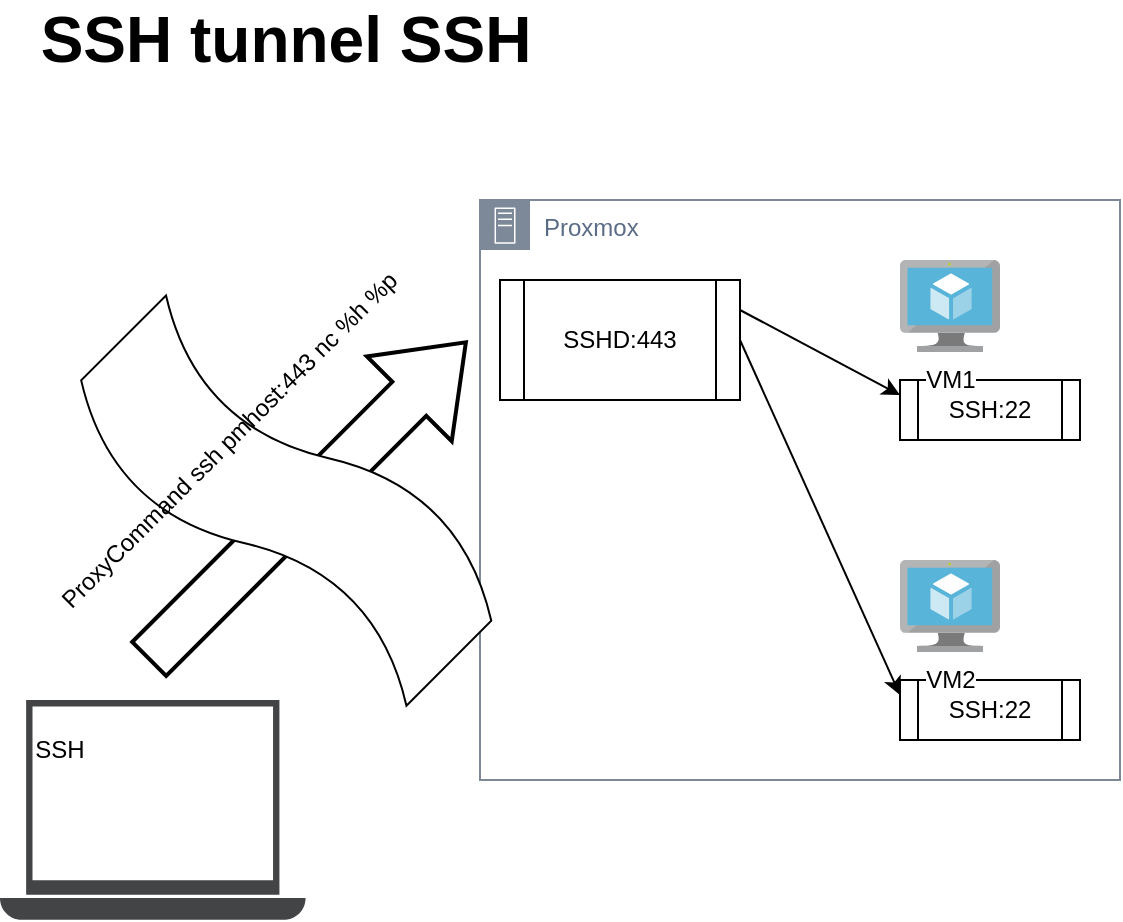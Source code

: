 <mxfile version="27.1.4">
  <diagram name="Pagina-1" id="zO8hllDCgC5qx4eIR3NT">
    <mxGraphModel dx="980" dy="684" grid="0" gridSize="10" guides="1" tooltips="1" connect="1" arrows="1" fold="1" page="1" pageScale="1" pageWidth="827" pageHeight="1169" math="0" shadow="0">
      <root>
        <mxCell id="0" />
        <mxCell id="1" parent="0" />
        <mxCell id="8KRiPz4Sm5_sLjt966MO-3" value="Proxmox" style="points=[[0,0],[0.25,0],[0.5,0],[0.75,0],[1,0],[1,0.25],[1,0.5],[1,0.75],[1,1],[0.75,1],[0.5,1],[0.25,1],[0,1],[0,0.75],[0,0.5],[0,0.25]];outlineConnect=0;gradientColor=none;html=1;whiteSpace=wrap;fontSize=12;fontStyle=0;container=1;pointerEvents=0;collapsible=0;recursiveResize=0;shape=mxgraph.aws4.group;grIcon=mxgraph.aws4.group_on_premise;strokeColor=#7D8998;fillColor=none;verticalAlign=top;align=left;spacingLeft=30;fontColor=#5A6C86;dashed=0;" parent="1" vertex="1">
          <mxGeometry x="270" y="140" width="320" height="290" as="geometry" />
        </mxCell>
        <mxCell id="8KRiPz4Sm5_sLjt966MO-9" value="SSHD:443" style="shape=process;whiteSpace=wrap;html=1;backgroundOutline=1;" parent="8KRiPz4Sm5_sLjt966MO-3" vertex="1">
          <mxGeometry x="10" y="40" width="120" height="60" as="geometry" />
        </mxCell>
        <mxCell id="8KRiPz4Sm5_sLjt966MO-10" value="SSH:22" style="shape=process;whiteSpace=wrap;html=1;backgroundOutline=1;" parent="8KRiPz4Sm5_sLjt966MO-3" vertex="1">
          <mxGeometry x="210" y="90" width="90" height="30" as="geometry" />
        </mxCell>
        <mxCell id="8KRiPz4Sm5_sLjt966MO-11" value="SSH:22" style="shape=process;whiteSpace=wrap;html=1;backgroundOutline=1;" parent="8KRiPz4Sm5_sLjt966MO-3" vertex="1">
          <mxGeometry x="210" y="240" width="90" height="30" as="geometry" />
        </mxCell>
        <mxCell id="8KRiPz4Sm5_sLjt966MO-6" value="VM1" style="image;sketch=0;aspect=fixed;html=1;points=[];align=center;fontSize=12;image=img/lib/mscae/Virtual_Machine.svg;" parent="8KRiPz4Sm5_sLjt966MO-3" vertex="1">
          <mxGeometry x="210" y="30" width="50" height="46" as="geometry" />
        </mxCell>
        <mxCell id="8KRiPz4Sm5_sLjt966MO-7" value="VM2" style="image;sketch=0;aspect=fixed;html=1;points=[];align=center;fontSize=12;image=img/lib/mscae/Virtual_Machine.svg;" parent="8KRiPz4Sm5_sLjt966MO-3" vertex="1">
          <mxGeometry x="210" y="180" width="50" height="46" as="geometry" />
        </mxCell>
        <mxCell id="8KRiPz4Sm5_sLjt966MO-13" value="" style="endArrow=classic;html=1;rounded=0;entryX=0;entryY=0.25;entryDx=0;entryDy=0;exitX=1;exitY=0.25;exitDx=0;exitDy=0;" parent="8KRiPz4Sm5_sLjt966MO-3" source="8KRiPz4Sm5_sLjt966MO-9" target="8KRiPz4Sm5_sLjt966MO-10" edge="1">
          <mxGeometry width="50" height="50" relative="1" as="geometry">
            <mxPoint x="130" y="240" as="sourcePoint" />
            <mxPoint x="180" y="190" as="targetPoint" />
          </mxGeometry>
        </mxCell>
        <mxCell id="8KRiPz4Sm5_sLjt966MO-14" value="" style="endArrow=classic;html=1;rounded=0;entryX=0;entryY=0.25;entryDx=0;entryDy=0;exitX=1;exitY=0.5;exitDx=0;exitDy=0;" parent="8KRiPz4Sm5_sLjt966MO-3" source="8KRiPz4Sm5_sLjt966MO-9" target="8KRiPz4Sm5_sLjt966MO-11" edge="1">
          <mxGeometry width="50" height="50" relative="1" as="geometry">
            <mxPoint x="130" y="240" as="sourcePoint" />
            <mxPoint x="180" y="190" as="targetPoint" />
          </mxGeometry>
        </mxCell>
        <mxCell id="8KRiPz4Sm5_sLjt966MO-4" value="" style="verticalLabelPosition=bottom;verticalAlign=top;html=1;strokeWidth=2;shape=mxgraph.arrows2.arrow;dy=0.6;dx=40;notch=0;direction=east;rotation=-45;" parent="1" vertex="1">
          <mxGeometry x="71.8" y="260.3" width="223.93" height="60" as="geometry" />
        </mxCell>
        <mxCell id="8KRiPz4Sm5_sLjt966MO-5" value="" style="group" parent="1" vertex="1" connectable="0">
          <mxGeometry x="30" y="390" width="152.78" height="110" as="geometry" />
        </mxCell>
        <mxCell id="8KRiPz4Sm5_sLjt966MO-2" value="" style="sketch=0;pointerEvents=1;shadow=0;dashed=0;html=1;strokeColor=none;fillColor=#434445;aspect=fixed;labelPosition=center;verticalLabelPosition=bottom;verticalAlign=top;align=center;outlineConnect=0;shape=mxgraph.vvd.laptop;" parent="8KRiPz4Sm5_sLjt966MO-5" vertex="1">
          <mxGeometry width="152.78" height="110" as="geometry" />
        </mxCell>
        <mxCell id="8KRiPz4Sm5_sLjt966MO-1" value="SSH" style="text;html=1;align=center;verticalAlign=middle;whiteSpace=wrap;rounded=0;" parent="8KRiPz4Sm5_sLjt966MO-5" vertex="1">
          <mxGeometry y="10" width="60" height="30" as="geometry" />
        </mxCell>
        <mxCell id="8KRiPz4Sm5_sLjt966MO-16" value="SSH tunnel SSH" style="text;html=1;align=center;verticalAlign=middle;whiteSpace=wrap;rounded=0;fontSize=32;fontStyle=1" parent="1" vertex="1">
          <mxGeometry x="40.0" y="40" width="266.24" height="40" as="geometry" />
        </mxCell>
        <mxCell id="8KRiPz4Sm5_sLjt966MO-17" value="" style="shape=tape;whiteSpace=wrap;html=1;rotation=45;" parent="1" vertex="1">
          <mxGeometry x="58.12" y="240.3" width="230" height="100" as="geometry" />
        </mxCell>
        <mxCell id="8KRiPz4Sm5_sLjt966MO-15" value="ProxyCommand ssh pmhost:443 nc %h %p" style="text;html=1;align=center;verticalAlign=middle;whiteSpace=wrap;rounded=0;rotation=-45;" parent="1" vertex="1">
          <mxGeometry x="20" y="245.25" width="250" height="30" as="geometry" />
        </mxCell>
      </root>
    </mxGraphModel>
  </diagram>
</mxfile>
